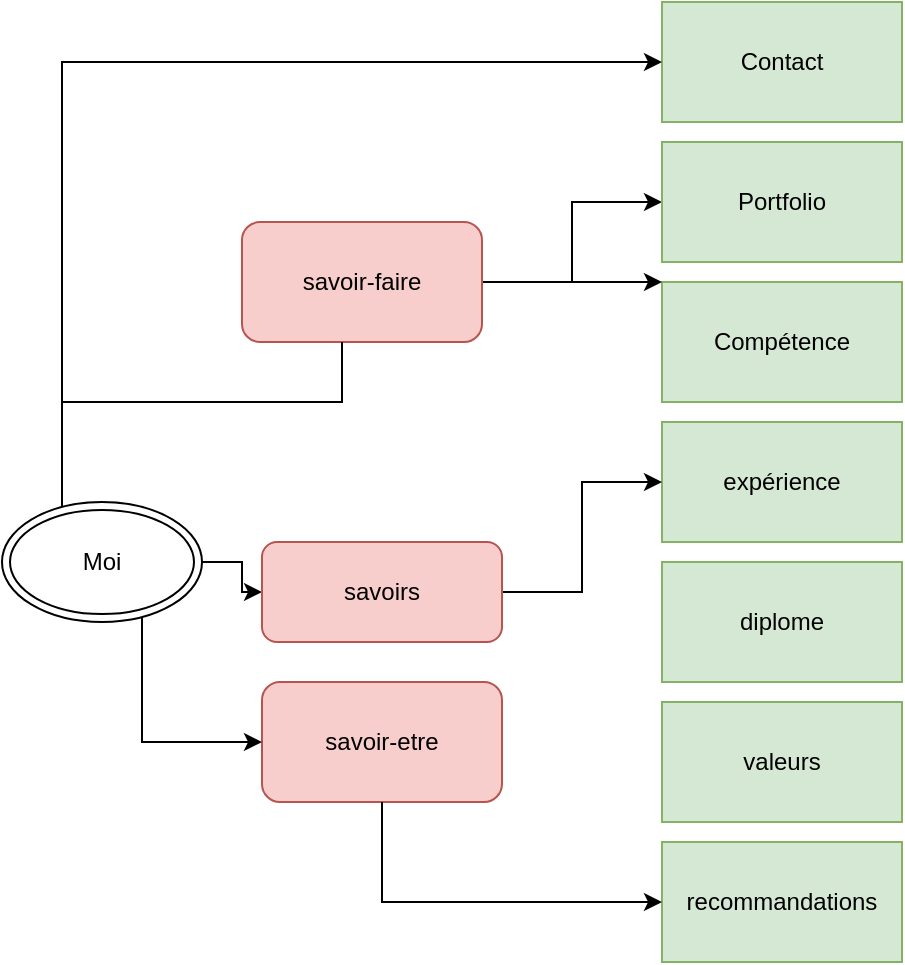 <mxfile version="15.4.3" type="github">
  <diagram id="zwh70mF0vbP2QziEimv8" name="Page-1">
    <mxGraphModel dx="1102" dy="572" grid="1" gridSize="10" guides="1" tooltips="1" connect="1" arrows="1" fold="1" page="1" pageScale="1" pageWidth="827" pageHeight="1169" math="0" shadow="0">
      <root>
        <mxCell id="0" />
        <mxCell id="1" parent="0" />
        <mxCell id="ZgkswLmUcxT2PuR4AGH9-2" value="Compétence" style="rounded=0;whiteSpace=wrap;html=1;fillColor=#d5e8d4;strokeColor=#82b366;" vertex="1" parent="1">
          <mxGeometry x="480" y="210" width="120" height="60" as="geometry" />
        </mxCell>
        <mxCell id="ZgkswLmUcxT2PuR4AGH9-3" value="expérience" style="rounded=0;whiteSpace=wrap;html=1;fillColor=#d5e8d4;strokeColor=#82b366;" vertex="1" parent="1">
          <mxGeometry x="480" y="280" width="120" height="60" as="geometry" />
        </mxCell>
        <mxCell id="ZgkswLmUcxT2PuR4AGH9-4" value="recommandations" style="rounded=0;whiteSpace=wrap;html=1;fillColor=#d5e8d4;strokeColor=#82b366;" vertex="1" parent="1">
          <mxGeometry x="480" y="490" width="120" height="60" as="geometry" />
        </mxCell>
        <mxCell id="ZgkswLmUcxT2PuR4AGH9-5" value="diplome" style="rounded=0;whiteSpace=wrap;html=1;fillColor=#d5e8d4;strokeColor=#82b366;" vertex="1" parent="1">
          <mxGeometry x="480" y="350" width="120" height="60" as="geometry" />
        </mxCell>
        <mxCell id="ZgkswLmUcxT2PuR4AGH9-7" value="savoir-etre" style="rounded=1;whiteSpace=wrap;html=1;fillColor=#f8cecc;strokeColor=#b85450;" vertex="1" parent="1">
          <mxGeometry x="280" y="410" width="120" height="60" as="geometry" />
        </mxCell>
        <mxCell id="ZgkswLmUcxT2PuR4AGH9-14" value="" style="edgeStyle=segmentEdgeStyle;endArrow=classic;html=1;rounded=0;startArrow=none;" edge="1" parent="1" source="ZgkswLmUcxT2PuR4AGH9-6" target="ZgkswLmUcxT2PuR4AGH9-2">
          <mxGeometry width="50" height="50" relative="1" as="geometry">
            <mxPoint x="140" y="250" as="sourcePoint" />
            <mxPoint x="380" y="400" as="targetPoint" />
            <Array as="points">
              <mxPoint x="270" y="220" />
              <mxPoint x="270" y="220" />
            </Array>
          </mxGeometry>
        </mxCell>
        <mxCell id="ZgkswLmUcxT2PuR4AGH9-15" value="Contact" style="rounded=0;whiteSpace=wrap;html=1;fillColor=#d5e8d4;strokeColor=#82b366;" vertex="1" parent="1">
          <mxGeometry x="480" y="70" width="120" height="60" as="geometry" />
        </mxCell>
        <mxCell id="ZgkswLmUcxT2PuR4AGH9-16" value="" style="edgeStyle=segmentEdgeStyle;endArrow=classic;html=1;rounded=0;" edge="1" parent="1" target="ZgkswLmUcxT2PuR4AGH9-15">
          <mxGeometry width="50" height="50" relative="1" as="geometry">
            <mxPoint x="180" y="310" as="sourcePoint" />
            <mxPoint x="370" y="100" as="targetPoint" />
            <Array as="points">
              <mxPoint x="180" y="100" />
              <mxPoint x="370" y="100" />
            </Array>
          </mxGeometry>
        </mxCell>
        <mxCell id="ZgkswLmUcxT2PuR4AGH9-26" style="edgeStyle=orthogonalEdgeStyle;rounded=0;orthogonalLoop=1;jettySize=auto;html=1;" edge="1" parent="1" source="ZgkswLmUcxT2PuR4AGH9-6" target="ZgkswLmUcxT2PuR4AGH9-27">
          <mxGeometry relative="1" as="geometry">
            <mxPoint x="620" y="210" as="targetPoint" />
          </mxGeometry>
        </mxCell>
        <mxCell id="ZgkswLmUcxT2PuR4AGH9-6" value="savoir-faire" style="rounded=1;whiteSpace=wrap;html=1;fillColor=#f8cecc;strokeColor=#b85450;" vertex="1" parent="1">
          <mxGeometry x="270" y="180" width="120" height="60" as="geometry" />
        </mxCell>
        <mxCell id="ZgkswLmUcxT2PuR4AGH9-18" value="" style="edgeStyle=segmentEdgeStyle;endArrow=none;html=1;rounded=0;" edge="1" parent="1" source="ZgkswLmUcxT2PuR4AGH9-30" target="ZgkswLmUcxT2PuR4AGH9-6">
          <mxGeometry width="50" height="50" relative="1" as="geometry">
            <mxPoint x="180" y="310" as="sourcePoint" />
            <mxPoint x="310" y="220" as="targetPoint" />
            <Array as="points">
              <mxPoint x="180" y="270" />
              <mxPoint x="320" y="270" />
            </Array>
          </mxGeometry>
        </mxCell>
        <mxCell id="ZgkswLmUcxT2PuR4AGH9-28" style="edgeStyle=orthogonalEdgeStyle;rounded=0;orthogonalLoop=1;jettySize=auto;html=1;" edge="1" parent="1" source="ZgkswLmUcxT2PuR4AGH9-8" target="ZgkswLmUcxT2PuR4AGH9-3">
          <mxGeometry relative="1" as="geometry" />
        </mxCell>
        <mxCell id="ZgkswLmUcxT2PuR4AGH9-19" value="valeurs" style="rounded=0;whiteSpace=wrap;html=1;fillColor=#d5e8d4;strokeColor=#82b366;" vertex="1" parent="1">
          <mxGeometry x="480" y="420" width="120" height="60" as="geometry" />
        </mxCell>
        <mxCell id="ZgkswLmUcxT2PuR4AGH9-27" value="Portfolio" style="rounded=0;whiteSpace=wrap;html=1;fillColor=#d5e8d4;strokeColor=#82b366;" vertex="1" parent="1">
          <mxGeometry x="480" y="140" width="120" height="60" as="geometry" />
        </mxCell>
        <mxCell id="ZgkswLmUcxT2PuR4AGH9-29" value="" style="edgeStyle=elbowEdgeStyle;elbow=horizontal;endArrow=classic;html=1;rounded=0;entryX=0;entryY=0.5;entryDx=0;entryDy=0;exitX=0.5;exitY=1;exitDx=0;exitDy=0;" edge="1" parent="1" source="ZgkswLmUcxT2PuR4AGH9-7" target="ZgkswLmUcxT2PuR4AGH9-4">
          <mxGeometry width="50" height="50" relative="1" as="geometry">
            <mxPoint x="330" y="480" as="sourcePoint" />
            <mxPoint x="380" y="430" as="targetPoint" />
            <Array as="points">
              <mxPoint x="340" y="510" />
            </Array>
          </mxGeometry>
        </mxCell>
        <mxCell id="ZgkswLmUcxT2PuR4AGH9-35" style="edgeStyle=orthogonalEdgeStyle;rounded=0;orthogonalLoop=1;jettySize=auto;html=1;" edge="1" parent="1" source="ZgkswLmUcxT2PuR4AGH9-30" target="ZgkswLmUcxT2PuR4AGH9-7">
          <mxGeometry relative="1" as="geometry">
            <Array as="points">
              <mxPoint x="220" y="440" />
            </Array>
          </mxGeometry>
        </mxCell>
        <mxCell id="ZgkswLmUcxT2PuR4AGH9-38" value="" style="edgeStyle=orthogonalEdgeStyle;rounded=0;orthogonalLoop=1;jettySize=auto;html=1;" edge="1" parent="1" source="ZgkswLmUcxT2PuR4AGH9-30" target="ZgkswLmUcxT2PuR4AGH9-8">
          <mxGeometry relative="1" as="geometry" />
        </mxCell>
        <mxCell id="ZgkswLmUcxT2PuR4AGH9-30" value="Moi" style="ellipse;shape=doubleEllipse;whiteSpace=wrap;html=1;fillColor=none;strokeColor=default;" vertex="1" parent="1">
          <mxGeometry x="150" y="320" width="100" height="60" as="geometry" />
        </mxCell>
        <mxCell id="ZgkswLmUcxT2PuR4AGH9-8" value="savoirs" style="rounded=1;whiteSpace=wrap;html=1;fillColor=#f8cecc;strokeColor=#b85450;" vertex="1" parent="1">
          <mxGeometry x="280" y="340" width="120" height="50" as="geometry" />
        </mxCell>
      </root>
    </mxGraphModel>
  </diagram>
</mxfile>

